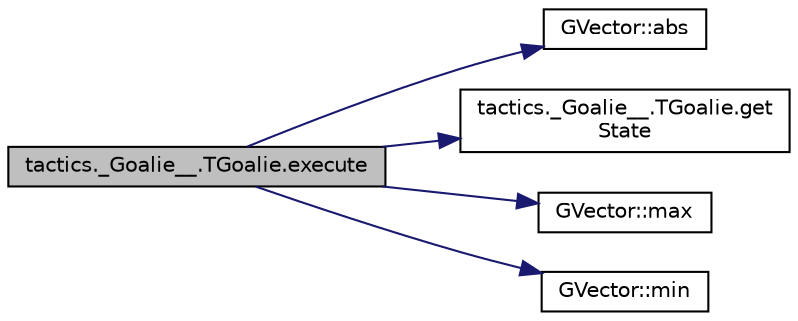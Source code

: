 digraph "tactics._Goalie__.TGoalie.execute"
{
 // INTERACTIVE_SVG=YES
  edge [fontname="Helvetica",fontsize="10",labelfontname="Helvetica",labelfontsize="10"];
  node [fontname="Helvetica",fontsize="10",shape=record];
  rankdir="LR";
  Node1 [label="tactics._Goalie__.TGoalie.execute",height=0.2,width=0.4,color="black", fillcolor="grey75", style="filled", fontcolor="black"];
  Node1 -> Node2 [color="midnightblue",fontsize="10",style="solid",fontname="Helvetica"];
  Node2 [label="GVector::abs",height=0.2,width=0.4,color="black", fillcolor="white", style="filled",URL="$d5/da9/namespace_g_vector.html#a9ad98c3a0469b46d6d9437dace1bdaff"];
  Node1 -> Node3 [color="midnightblue",fontsize="10",style="solid",fontname="Helvetica"];
  Node3 [label="tactics._Goalie__.TGoalie.get\lState",height=0.2,width=0.4,color="black", fillcolor="white", style="filled",URL="$d0/d31/classtactics_1_1___goalie_____1_1_t_goalie.html#a4f733c9778e8ff24ce308cffef9d63ad"];
  Node1 -> Node4 [color="midnightblue",fontsize="10",style="solid",fontname="Helvetica"];
  Node4 [label="GVector::max",height=0.2,width=0.4,color="black", fillcolor="white", style="filled",URL="$d5/da9/namespace_g_vector.html#a1223529a5f19606fa1f0bb39404a9ec3"];
  Node1 -> Node5 [color="midnightblue",fontsize="10",style="solid",fontname="Helvetica"];
  Node5 [label="GVector::min",height=0.2,width=0.4,color="black", fillcolor="white", style="filled",URL="$d5/da9/namespace_g_vector.html#a79b77964e0a1ea74cc1ca2048991fb73"];
}
